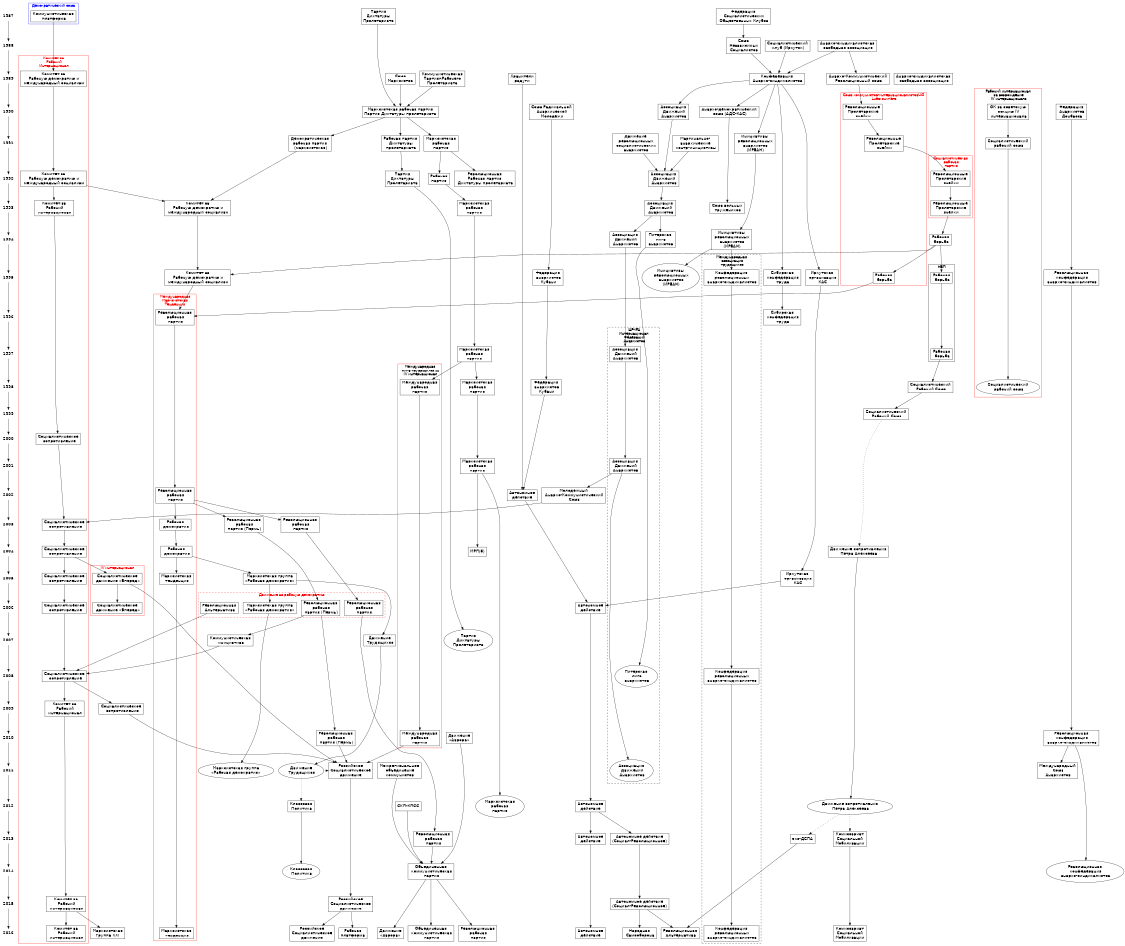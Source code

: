 digraph commy {
	newrank=true
	ranksep=.75; size = "7.5,7.5";
	fontname=Helvetica;
	rankdir=TB;
	node [shape=plaintext, fontsize=16, fontname=Helvetica];

	/* Шкала времени */
	subgraph Years{
		1987 -> 1988 -> 1989 -> 
		1990 -> 1991 -> 1992 -> 1993 -> 1994 -> 1995 -> 1996 -> 1997 -> 1998 -> 1999 ->
		2000 -> 2001 -> 2002 -> 2003 -> 2004 -> 2005 -> 2006 -> 2007 -> 2008 -> 2009 ->
		2010 -> 2011 -> 2012 -> 2013 -> 2014 -> 2015 -> 2016;
	}

	node [shape=box, fontsize=16, fontname=Helvetica];

	{ rank = same; 1987; CP, "ПДП", "ФСОК" }
	{ rank = same; 1988; "СНС", "АССА", SCI }
	{ rank = same; 1989; "АКРС", UM, "АССА89", CPWP, "ХР", КАС}
	{ rank = same; 1990; "АДА", "АДС", "РПЯ", OKIV, "МРП/ПДП", "СРАМ", "ФАД" }
	{ rank = same; 1991;  "РПЯ91", SWS, "МРП", "РПДП", "ДРП", "ИРЕАН", "МАКИ", "ДРСА"}
	{ rank = same; 1992; "КРДМС92", "РПЯ92", "ПДП92", "РП", "РРПДП", "АДА91" }
	{ rank = same; 1993; "КРДМС93", "КРИ", "РПЯ93", "МРП93", "СВТ", "АДА93"}
	{ rank = same; 1994; WS94, "ПЛА94", "ИРЕАН94", "АДА94"}
	{ rank = same; 1995; WS95, "КРДМС95", LO95, "ИРЕАН95", "КРАС", "ФАК", "СКТ", IO,"РКАС"}
	{ rank = same; 1997; "АДА97"}
	{ rank = same; 1998; SWU98, SWS98, "МежРП", "МРП98"}
	{ rank = same; 1999; SWU99} 
	{ rank = same; 2000; "Соцсопр" }
	{ rank = same; 2001; "МРП01", "АДА01" }
	{ rank = same; 2002; "РРП02", "АД", "МАКС" }
	{ rank = same; 2003; "РД", "РРПМ", "РРПП", SS03}
	{ rank = same; 2004; "РД04", "ДСПА", "МРП(б)"}
	{ rank = same; 2005; SS05, "Вперед", MT, "МГРД", IO05 }
	{ rank = same; 2006; SS06, "РРПП06", "РРПМ06", "МГРД06", RA, "АД06"}
	{ rank = same; 2007; CI, WM, "ПДП07"}
	{ rank = same; 2008; SS08, "ПЛА08", "КРАС08"}
	{ rank = same; 2009; SS09, CWI09}
	{ rank = same; 2010; "РРПП10", "МежРП10", "Аврора",  "РКАС10"}
	{ rank = same; 2011; "РСД", "МГРД11", WM11, "МОК", "МСА", "АДА11"}
	{ rank = same; 2012; "ДСПА12", ClP , "СКП-КПСС", "МРП12", "АД12"}
	{ rank = same; 2013; CSM, "экс-ДСПА", "РРП13", "АД13", "АДСР" }
	{ rank = same; 2014; ClP14, "ОКП", "РКАС14" }
	{ rank = same; 2015; CWI15, "РСД15", "АДСР15"}
	{ rank = same; 2016; MT16, CWI16, "РСД16", WP, P21, CSM16, RA16, "Аврора16", "ОКП16", "РРП16", "АД16", "НС", "КРАС16"}

	subgraph clusterDS {
		color=blue;
		fontcolor=blue;
		label="Демократический союз";
		CP 
	};

	subgraph clusterCWI {
		color=red;
		fontcolor=red;
		label="Комитет за\n Рабочий\n Интернационал";
		{node [shape=box];	"КРДМС" ->  "КРДМС92" -> "КРИ" -> "Соцсопр";
			SS03 -> SS04 -> SS05 -> SS06 -> SS08 -> CWI09 ->
			CWI15 -> CWI16}};
	{"Соцсопр", "МАКС"} -> SS03;
	SS04 -> "Вперед" -> "РСД" -> "РСД15" -> "РСД16";
	CI -> SS08;
	RA -> SS08 -> SS09  -> "РСД" ;
	RA [label="Революционная\n Альтернатива"];
	"КРДМС", "КРДМС92", "КРДМС93", "КРДМС95" [label="Комитет за\n Рабочую демократию и\n международный социализм"]; 
	"Соцсопр", SS03, SS04, SS05, SS06, SS08, SS09 [label="Социалистическое\n  сопротивление"];
	"КРИ", CWI09, CWI15, CWI16 [label="Комитет за\n Рабочий\n интернационал"];

	subgraph clusterMMT {
		color=red;
		fontcolor=red;
		label="Международная\nМарксистская\nТенденция";
		URL="http://marxist.com";
		{node [shape=box];
			"РРП" -> "РРП02" -> "РД"-> "РД04" -> MT ->
			MT16}};
	
	"РД", "РД04" [label="Рабочая\n демократия"];
	MT, MT16 [label="Марксистская\n тенденция"];
	MT, MT16 [URL="http://1917.com"];
	
	subgraph clusterLO {
		color=red;
		fontcolor=red;
		label="Союз коммунистов-интернационалистовUCI\nLutte ouvrière";
		{node [shape=box];
			"РПЯ", "РПЯ91", "LO95" } };

	subgraph clusterSWP {
		color=red;
		fontcolor=red;
		label="Социалистическая\n рабочая\n партия";
		{node [shape=box];
			"РПЯ92" -> "РПЯ93" } };

	subgraph clusterMandel {
		color=red;
		fontcolor=red;
		label="IV интернационал";
		URL="http://internationalviewpoint.org";
		{node [shape=box];
			"Вперед" -> "Вперед11" } };

	subgraph clusterMWD {
		color=red;
		style=dashed;
		fontcolor=red;
		label="Движение за рабочую демократию";
		{node [shape=box];
			SS06, "РРПП06", "РРПМ06", "МГРД06", RA } };

	subgraph clusterNBP {
		color=black;
		label="НБП";
		{node [shape=box];
			WS95, WS97 
		}
	};
	subgraph clusterIV {
		color=red;
		label="Рабочий интернационал\n за возрождение\n IV интернационала";
		{node [shape=box]; OKIV -> SWS -> SWS98} };
	subgraph clusterIWP {
		color=red;
		label="Международная\n лига трудящихся —\n IV интернационал";
		{node [shape=box]; "МежРП", "МежРП10"} };

	subgraph clusterIAF {
		color=black;
		label="IAF-IFA\nИнтернационал\n Федераций\n Анархистов";
		style=dashed;
		{node [shape=box]; "АДА97", "АДА01", "АДА11", "ПЛА08"} };

	subgraph clusterMAT {
		color=black;
		label="Международная\n ассоциация\n трудящихся";
		style=dashed;
		{node [shape=box]; "КРАС","КРАС08", "КРАС16"} };

	/* Госкаповцы */
	UM [label="Союз\nМарксистов"];
	"ПДП", "ПДП92", "ПДП07" [label="Партия\nДиктатуры\nПролетариата"];
	"МРП/ПДП" [label="Марксистская рабочая партия\nПартия Диктатуры пролетариата"];
	{UM, "ПДП", CPWP} -> "МРП/ПДП" -> {"МРП", "РПДП", "ДРП"};
	"РПДП" -> "ПДП92" -> "ПДП07";
	"МРП" -> {"РП", "РРПДП"};
	"ДРП" [label="Демократическая\nрабочая партия\n (марксистская)"];
	"МРП", "МРП93", "МРП96", "МРП98", "МРП01", "МРП12" [label="Марксистская\nрабочая\nпартия"];
	"МежРП","МежРП10" [label="Международная\nрабочая\nпартия"];
	"РП" [label="Рабочая\nпартия"];
	"РРПДП" [label="Революционная\nРабочая партия\n Диктатуры пролетариата"];
	"РПДП"[label="Рабочая партия\n Диктатуры\n пролетариата"];
	"РП" -> "МРП93" -> "МРП96" -> {"МРП98", "МежРП"};
	"МРП98" -> "МРП01"-> {"МРП(б)", "МРП12"};
	"МежРП" -> "МежРП10" -> "РСД";
	CPWP [label="Коммунистическая\nПартия\пРабочего\nПролетариата"];

	/* Троцкисты */
	"ДРП" -> "КРДМС93";
	CP -> "КРДМС";
	CP  [label="Коммунистическая\n платформа"];
	SWS, SWS98 [label="Социалистический\n рабочий союз"];
	OKIV  [label="ОК за советскую\n секцию IV\n интернационала"];
	WS94 -> "КРДМС95";
	"РРП02" -> "РРПП" -> "РРПП06" -> "РРПП10" -> "РСД";
	"РД04" -> "МГРД" -> "МГРД06" -> "МГРД11";
	"МГРД11", "ДСПА12", "ПДП07", "МРП12" [shape="ellipse"];
	"МГРД" -> WM -> WM11;
	"КРДМС92" -> "КРДМС93" ->"КРДМС95" -> "РРП";
	"РРП02"	-> "РРПМ" -> "РРПМ06" -> "РРП13";
	"РРП02", "РРПМ", "РРПМ06", "РРП", "РРП16", "РРП13", "РРП16" [label="Революционная\n рабочая\n партия"]; 
	"РРПП", "РРПП06", "РРПП10"  [label="Революционная\n рабочая\n партия (Пермь)"];
	"РРПП06" -> CI;
	WM11 -> "РСД" [style=dotted];
	WM11 -> ClP  [style=dotted];
	ClP -> ClP14;
	ClP, ClP14 [label="Классовая\n Политика"] ;
	"МГРД", "МГРД06", "МГРД11" [label="Марксистская группа\n«Рабочая демократия»"];
	"РСД15" -> WP;
	WP [label="Рабочая\nплатформа"];
	"РСД", "РСД15", "РСД16" [label="Российское\nСоциалистическое\nдвижение"];
	CWI15 -> P21;
	P21 [label="Марксистская\nГруппа XXI"];
	SWU98, SWU99 [label="Социалистический\n Рабочий Союз"]
	"Вперед", "Вперед11" [label="Социалистическое\n движение «Вперед»"];

	/* Жвания */
	"АКРС" -> "РПЯ" -> "РПЯ91" -> "РПЯ92";
	"РПЯ", "РПЯ91", "РПЯ92", "РПЯ93" [label="Революционные\n Пролетарские\n ячейки"];
	"РПЯ93" -> WS94 -> WS95 -> WS97 -> SWU98 -> SWU99;
	WS94 -> LO95 -> "РРП";
	SWU99 -> "ДСПА" [style=dotted];
	"ДСПА" -> "ДСПА12";
	"ДСПА12" -> CSM [style=dotted];
	 CSM -> CSM16;
	"ДСПА12" -> "экс-ДСПА" [style=dotted];
	"экс-ДСПА" -> RA16;
	CSM, CSM16 [label="Комиссариат\nСоциальной\nМобилизации"];
	LO95, WS94, WS95, WS97 [label="Рабочая\n борьба"];
	"ДСПА",	"ДСПА12" [label="Движение сопротивления\n Петра Алексеева"];

	/* Отколы от КПРФ */
	{"МОК", "СКП-КПСС", "РРП13", "Аврора"} -> "ОКП";
	"ОКП","ОКП16"  [label="Объединенная\n коммунистическая\n партия"];
	"ОКП" -> {"РРП16", "ОКП16", "Аврора16"};
	"Аврора", "Аврора16" [label="Движение\n«Аврора»"];
	"МОК" [label="Межрегиональное\n объединение\n коммунистов"];
	CI [label="Коммунистическая\n инициатива"];
	RA, RA16 [label="Революционная\n Альтернатива"];
	WM, WM11 [label="Движение\n Трудящихся"];

	/* Анархисты */
	"АДА93" -> {"АДА94", "ПЛА94"};
	{"МАКИ", "ДРСА"} -> "АДА91";
	"АДА94" -> "АДА97" -> "АДА01" -> {"АДА11", "МАКС"};
	"ПЛА94" -> "ПЛА08";
	"АССА" -> {"КАС", "АКРС"};
	SCI -> "КАС";
	"ФСОК" -> "СНС" -> "КАС" -> {"АДС", "АДА", "ИРЕАН", "СКТ", IO};
	IO -> IO05 -> "АД06";
	"СКТ" -> "СКТ16"
	"ИРЕАН" ->"ИРЕАН94" -> {"ИРЕАН95", "КРАС"};
	"КРАС" -> "КРАС08" -> "КРАС16";
	"АДА" -> "АДА91" -> "АДА93";
	"АДС" -> "СВТ";
	"ФАД" -> "РКАС" -> "РКАС10" ->{ "МСА", "РКАС14"};
	"СРАМ" -> "ФАК" -> "ФАК01";
	{"ФАК01", "ХР"} -> "АД";
	"АДА", "АДА91", "АДА93", "АДА94", "АДА97", "АДА01", "АДА11" [label="Ассоциация\n Движений\n Анархистов"];
	"АССА", "АССА89" [label="Анархо-синдикалистская\n свободная ассоциация"];
	"АКРС"[label="Анархо-Коммунистический\n Революционный союз"];
	"ПЛА94", "ПЛА08" [label="Питерская\n лига\n анархистов"];
	"ФАК", "ФАК01" [label="Федерация\n анархистов\n Кубани"];
	"СКТ", "СКТ16" [label="Сибирская\n конфедерация\n труда"];
	"КАС" [label="Конфедерация\n Анархо-синдикалистов"];
	SCI [label="Социалистический\n клуб (Иркутск)"];
    IO, IO05 [label="Иркутская\n организация\n КАС"];
	"ХР" [label="Хранители\nрадуги"];
	"МАКС" [label="Молодежный\n Анархо-Коммунистический\n Союз"];
	"ФАД" [label="Федерация\n Анархистов\n Донбасса"];
	"РКАС", "РКАС10", "РКАС14" [label="Революционная\n конфедерация\n анархо-синдикалистов"];
	"МСА" [label="Международный\n Союз\n Анархистов"];
	"СРАМ" [label="Союз Радикальной\n Анархической\n Молодежи"];
	"СВТ" [label="Союз вольных\n тружеников"];
	"ИРЕАН", "ИРЕАН94", "ИРЕАН95" [label="Инициативы\n революционных\n анархистов\n (ИРЕАН)"];
	"ИРЕАН95", "АДА11", WM11, ClP14, SWS98, "ПЛА08", "РКАС14" [shape="ellipse"];
	"СНС" [label="Союз\n Независимых\n Социалистов"];
	"МАКИ" [label="Маргинально-\nанархические\n контр-инициативы"];
	"ДРСА" [label="Движение\n революционных\n социалистических\n анархистов"];
    "АДС" [label="Анархо-демократический\n союз (АДС-КАС)"];
	"КРАС","КРАС08", "КРАС16" [label="Конфедерация\n революционных\n анархо-синдикалистов"];
	"ФСОК" [label="Федерация\n Социалистических\n Общественных Клубов"];
	"АД" -> "АД06" -> "АД12" -> {"АД13", "АДСР"};
	"АД13" -> "АД16";
	"АДСР" -> "АДСР15" -> {"НС", RA16};
	"АД", "АД06", "АД12", "АД13", "АД16"  [label="Автономное\nдействие"];
	"АДСР", "АДСР15" [label="Автономное действие\n(Социал-Революционное)"];
	"НС" [label="Народная\n Самооборона"];
}

